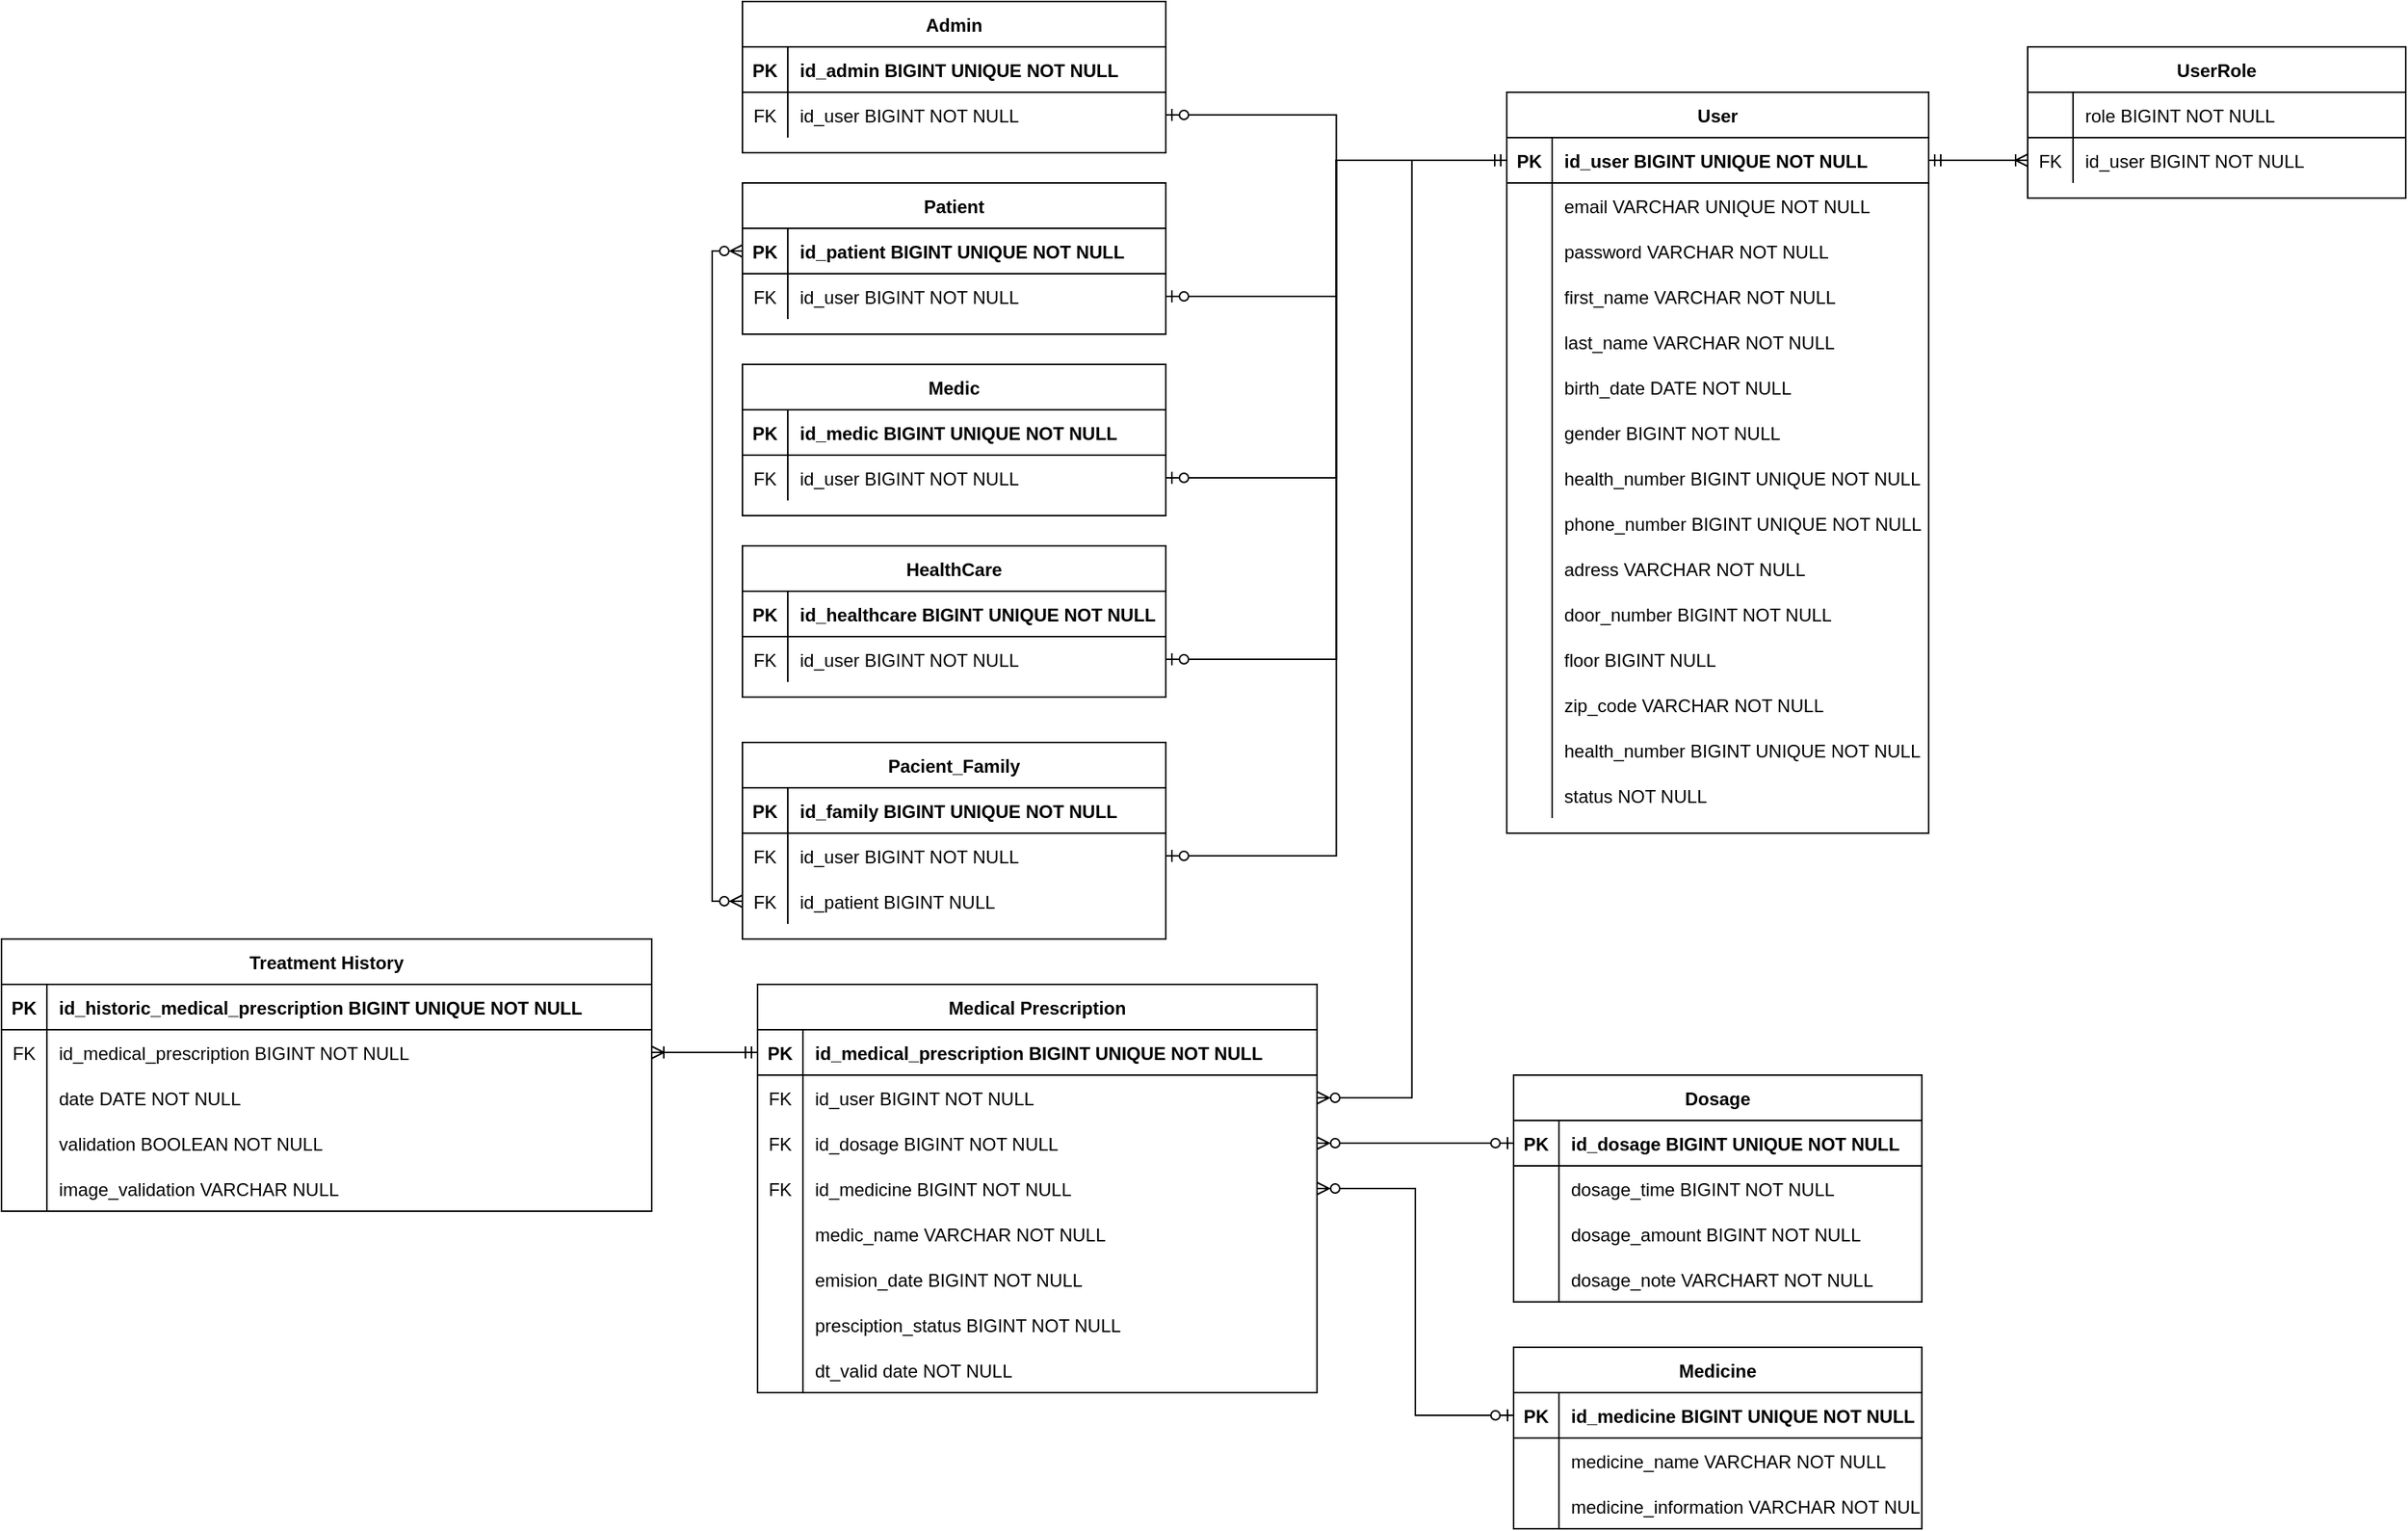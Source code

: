 <mxfile version="22.1.2" type="device">
  <diagram id="R2lEEEUBdFMjLlhIrx00" name="Page-1">
    <mxGraphModel dx="4063" dy="1380" grid="1" gridSize="10" guides="1" tooltips="1" connect="1" arrows="1" fold="1" page="1" pageScale="1" pageWidth="850" pageHeight="1100" math="0" shadow="0" extFonts="Permanent Marker^https://fonts.googleapis.com/css?family=Permanent+Marker">
      <root>
        <mxCell id="0" />
        <mxCell id="1" parent="0" />
        <mxCell id="C-vyLk0tnHw3VtMMgP7b-2" value="UserRole" style="shape=table;startSize=30;container=1;collapsible=1;childLayout=tableLayout;fixedRows=1;rowLines=0;fontStyle=1;align=center;resizeLast=1;" parent="1" vertex="1">
          <mxGeometry y="180" width="250" height="100" as="geometry" />
        </mxCell>
        <mxCell id="C-vyLk0tnHw3VtMMgP7b-9" value="" style="shape=partialRectangle;collapsible=0;dropTarget=0;pointerEvents=0;fillColor=none;points=[[0,0.5],[1,0.5]];portConstraint=eastwest;top=1;left=1;right=1;bottom=1;fontStyle=1" parent="C-vyLk0tnHw3VtMMgP7b-2" vertex="1">
          <mxGeometry y="30" width="250" height="30" as="geometry" />
        </mxCell>
        <mxCell id="C-vyLk0tnHw3VtMMgP7b-10" value="" style="shape=partialRectangle;overflow=hidden;connectable=0;fillColor=none;top=0;left=0;bottom=0;right=0;fontStyle=1" parent="C-vyLk0tnHw3VtMMgP7b-9" vertex="1">
          <mxGeometry width="30" height="30" as="geometry">
            <mxRectangle width="30" height="30" as="alternateBounds" />
          </mxGeometry>
        </mxCell>
        <mxCell id="C-vyLk0tnHw3VtMMgP7b-11" value="role BIGINT NOT NULL" style="shape=partialRectangle;overflow=hidden;connectable=0;fillColor=none;top=0;left=0;bottom=0;right=0;align=left;spacingLeft=6;fontStyle=0" parent="C-vyLk0tnHw3VtMMgP7b-9" vertex="1">
          <mxGeometry x="30" width="220" height="30" as="geometry">
            <mxRectangle width="220" height="30" as="alternateBounds" />
          </mxGeometry>
        </mxCell>
        <mxCell id="kqKmcT95NEzJqQ8pNjfv-30" value="" style="shape=partialRectangle;collapsible=0;dropTarget=0;pointerEvents=0;fillColor=none;points=[[0,0.5],[1,0.5]];portConstraint=eastwest;top=0;left=0;right=0;bottom=0;" parent="C-vyLk0tnHw3VtMMgP7b-2" vertex="1">
          <mxGeometry y="60" width="250" height="30" as="geometry" />
        </mxCell>
        <mxCell id="kqKmcT95NEzJqQ8pNjfv-31" value="FK" style="shape=partialRectangle;overflow=hidden;connectable=0;fillColor=none;top=0;left=0;bottom=0;right=0;" parent="kqKmcT95NEzJqQ8pNjfv-30" vertex="1">
          <mxGeometry width="30" height="30" as="geometry">
            <mxRectangle width="30" height="30" as="alternateBounds" />
          </mxGeometry>
        </mxCell>
        <mxCell id="kqKmcT95NEzJqQ8pNjfv-32" value="id_user BIGINT NOT NULL" style="shape=partialRectangle;overflow=hidden;connectable=0;fillColor=none;top=0;left=0;bottom=0;right=0;align=left;spacingLeft=6;" parent="kqKmcT95NEzJqQ8pNjfv-30" vertex="1">
          <mxGeometry x="30" width="220" height="30" as="geometry">
            <mxRectangle width="220" height="30" as="alternateBounds" />
          </mxGeometry>
        </mxCell>
        <mxCell id="C-vyLk0tnHw3VtMMgP7b-23" value="User" style="shape=table;startSize=30;container=1;collapsible=1;childLayout=tableLayout;fixedRows=1;rowLines=0;fontStyle=1;align=center;resizeLast=1;" parent="1" vertex="1">
          <mxGeometry x="-344.5" y="210" width="279" height="490" as="geometry" />
        </mxCell>
        <mxCell id="C-vyLk0tnHw3VtMMgP7b-24" value="" style="shape=partialRectangle;collapsible=0;dropTarget=0;pointerEvents=0;fillColor=none;points=[[0,0.5],[1,0.5]];portConstraint=eastwest;top=0;left=0;right=0;bottom=1;" parent="C-vyLk0tnHw3VtMMgP7b-23" vertex="1">
          <mxGeometry y="30" width="279" height="30" as="geometry" />
        </mxCell>
        <mxCell id="C-vyLk0tnHw3VtMMgP7b-25" value="PK" style="shape=partialRectangle;overflow=hidden;connectable=0;fillColor=none;top=0;left=0;bottom=0;right=0;fontStyle=1;" parent="C-vyLk0tnHw3VtMMgP7b-24" vertex="1">
          <mxGeometry width="30" height="30" as="geometry">
            <mxRectangle width="30" height="30" as="alternateBounds" />
          </mxGeometry>
        </mxCell>
        <mxCell id="C-vyLk0tnHw3VtMMgP7b-26" value="id_user BIGINT UNIQUE NOT NULL" style="shape=partialRectangle;overflow=hidden;connectable=0;fillColor=none;top=0;left=0;bottom=0;right=0;align=left;spacingLeft=6;fontStyle=1;" parent="C-vyLk0tnHw3VtMMgP7b-24" vertex="1">
          <mxGeometry x="30" width="249" height="30" as="geometry">
            <mxRectangle width="249" height="30" as="alternateBounds" />
          </mxGeometry>
        </mxCell>
        <mxCell id="Z0DGyraPd_aJ2ou9XcYF-4" value="" style="shape=partialRectangle;collapsible=0;dropTarget=0;pointerEvents=0;fillColor=none;points=[[0,0.5],[1,0.5]];portConstraint=eastwest;top=0;left=0;right=0;bottom=0;" parent="C-vyLk0tnHw3VtMMgP7b-23" vertex="1">
          <mxGeometry y="60" width="279" height="30" as="geometry" />
        </mxCell>
        <mxCell id="Z0DGyraPd_aJ2ou9XcYF-5" value="" style="shape=partialRectangle;overflow=hidden;connectable=0;fillColor=none;top=0;left=0;bottom=0;right=0;" parent="Z0DGyraPd_aJ2ou9XcYF-4" vertex="1">
          <mxGeometry width="30" height="30" as="geometry">
            <mxRectangle width="30" height="30" as="alternateBounds" />
          </mxGeometry>
        </mxCell>
        <mxCell id="Z0DGyraPd_aJ2ou9XcYF-6" value="email VARCHAR UNIQUE NOT NULL" style="shape=partialRectangle;overflow=hidden;connectable=0;fillColor=none;top=0;left=0;bottom=0;right=0;align=left;spacingLeft=6;" parent="Z0DGyraPd_aJ2ou9XcYF-4" vertex="1">
          <mxGeometry x="30" width="249" height="30" as="geometry">
            <mxRectangle width="249" height="30" as="alternateBounds" />
          </mxGeometry>
        </mxCell>
        <mxCell id="Z0DGyraPd_aJ2ou9XcYF-7" value="" style="shape=partialRectangle;collapsible=0;dropTarget=0;pointerEvents=0;fillColor=none;points=[[0,0.5],[1,0.5]];portConstraint=eastwest;top=0;left=0;right=0;bottom=0;" parent="C-vyLk0tnHw3VtMMgP7b-23" vertex="1">
          <mxGeometry y="90" width="279" height="30" as="geometry" />
        </mxCell>
        <mxCell id="Z0DGyraPd_aJ2ou9XcYF-8" value="" style="shape=partialRectangle;overflow=hidden;connectable=0;fillColor=none;top=0;left=0;bottom=0;right=0;" parent="Z0DGyraPd_aJ2ou9XcYF-7" vertex="1">
          <mxGeometry width="30" height="30" as="geometry">
            <mxRectangle width="30" height="30" as="alternateBounds" />
          </mxGeometry>
        </mxCell>
        <mxCell id="Z0DGyraPd_aJ2ou9XcYF-9" value="password VARCHAR NOT NULL" style="shape=partialRectangle;overflow=hidden;connectable=0;fillColor=none;top=0;left=0;bottom=0;right=0;align=left;spacingLeft=6;" parent="Z0DGyraPd_aJ2ou9XcYF-7" vertex="1">
          <mxGeometry x="30" width="249" height="30" as="geometry">
            <mxRectangle width="249" height="30" as="alternateBounds" />
          </mxGeometry>
        </mxCell>
        <mxCell id="Z0DGyraPd_aJ2ou9XcYF-29" value="" style="shape=partialRectangle;collapsible=0;dropTarget=0;pointerEvents=0;fillColor=none;points=[[0,0.5],[1,0.5]];portConstraint=eastwest;top=0;left=0;right=0;bottom=0;" parent="C-vyLk0tnHw3VtMMgP7b-23" vertex="1">
          <mxGeometry y="120" width="279" height="30" as="geometry" />
        </mxCell>
        <mxCell id="Z0DGyraPd_aJ2ou9XcYF-30" value="" style="shape=partialRectangle;overflow=hidden;connectable=0;fillColor=none;top=0;left=0;bottom=0;right=0;" parent="Z0DGyraPd_aJ2ou9XcYF-29" vertex="1">
          <mxGeometry width="30" height="30" as="geometry">
            <mxRectangle width="30" height="30" as="alternateBounds" />
          </mxGeometry>
        </mxCell>
        <mxCell id="Z0DGyraPd_aJ2ou9XcYF-31" value="first_name VARCHAR NOT NULL" style="shape=partialRectangle;overflow=hidden;connectable=0;fillColor=none;top=0;left=0;bottom=0;right=0;align=left;spacingLeft=6;" parent="Z0DGyraPd_aJ2ou9XcYF-29" vertex="1">
          <mxGeometry x="30" width="249" height="30" as="geometry">
            <mxRectangle width="249" height="30" as="alternateBounds" />
          </mxGeometry>
        </mxCell>
        <mxCell id="Z0DGyraPd_aJ2ou9XcYF-32" value="" style="shape=partialRectangle;collapsible=0;dropTarget=0;pointerEvents=0;fillColor=none;points=[[0,0.5],[1,0.5]];portConstraint=eastwest;top=0;left=0;right=0;bottom=0;" parent="C-vyLk0tnHw3VtMMgP7b-23" vertex="1">
          <mxGeometry y="150" width="279" height="30" as="geometry" />
        </mxCell>
        <mxCell id="Z0DGyraPd_aJ2ou9XcYF-33" value="" style="shape=partialRectangle;overflow=hidden;connectable=0;fillColor=none;top=0;left=0;bottom=0;right=0;" parent="Z0DGyraPd_aJ2ou9XcYF-32" vertex="1">
          <mxGeometry width="30" height="30" as="geometry">
            <mxRectangle width="30" height="30" as="alternateBounds" />
          </mxGeometry>
        </mxCell>
        <mxCell id="Z0DGyraPd_aJ2ou9XcYF-34" value="last_name VARCHAR NOT NULL" style="shape=partialRectangle;overflow=hidden;connectable=0;fillColor=none;top=0;left=0;bottom=0;right=0;align=left;spacingLeft=6;" parent="Z0DGyraPd_aJ2ou9XcYF-32" vertex="1">
          <mxGeometry x="30" width="249" height="30" as="geometry">
            <mxRectangle width="249" height="30" as="alternateBounds" />
          </mxGeometry>
        </mxCell>
        <mxCell id="Z0DGyraPd_aJ2ou9XcYF-35" value="" style="shape=partialRectangle;collapsible=0;dropTarget=0;pointerEvents=0;fillColor=none;points=[[0,0.5],[1,0.5]];portConstraint=eastwest;top=0;left=0;right=0;bottom=0;" parent="C-vyLk0tnHw3VtMMgP7b-23" vertex="1">
          <mxGeometry y="180" width="279" height="30" as="geometry" />
        </mxCell>
        <mxCell id="Z0DGyraPd_aJ2ou9XcYF-36" value="" style="shape=partialRectangle;overflow=hidden;connectable=0;fillColor=none;top=0;left=0;bottom=0;right=0;" parent="Z0DGyraPd_aJ2ou9XcYF-35" vertex="1">
          <mxGeometry width="30" height="30" as="geometry">
            <mxRectangle width="30" height="30" as="alternateBounds" />
          </mxGeometry>
        </mxCell>
        <mxCell id="Z0DGyraPd_aJ2ou9XcYF-37" value="birth_date DATE NOT NULL" style="shape=partialRectangle;overflow=hidden;connectable=0;fillColor=none;top=0;left=0;bottom=0;right=0;align=left;spacingLeft=6;" parent="Z0DGyraPd_aJ2ou9XcYF-35" vertex="1">
          <mxGeometry x="30" width="249" height="30" as="geometry">
            <mxRectangle width="249" height="30" as="alternateBounds" />
          </mxGeometry>
        </mxCell>
        <mxCell id="Z0DGyraPd_aJ2ou9XcYF-38" value="" style="shape=partialRectangle;collapsible=0;dropTarget=0;pointerEvents=0;fillColor=none;points=[[0,0.5],[1,0.5]];portConstraint=eastwest;top=0;left=0;right=0;bottom=0;" parent="C-vyLk0tnHw3VtMMgP7b-23" vertex="1">
          <mxGeometry y="210" width="279" height="30" as="geometry" />
        </mxCell>
        <mxCell id="Z0DGyraPd_aJ2ou9XcYF-39" value="" style="shape=partialRectangle;overflow=hidden;connectable=0;fillColor=none;top=0;left=0;bottom=0;right=0;" parent="Z0DGyraPd_aJ2ou9XcYF-38" vertex="1">
          <mxGeometry width="30" height="30" as="geometry">
            <mxRectangle width="30" height="30" as="alternateBounds" />
          </mxGeometry>
        </mxCell>
        <mxCell id="Z0DGyraPd_aJ2ou9XcYF-40" value="gender BIGINT NOT NULL" style="shape=partialRectangle;overflow=hidden;connectable=0;fillColor=none;top=0;left=0;bottom=0;right=0;align=left;spacingLeft=6;" parent="Z0DGyraPd_aJ2ou9XcYF-38" vertex="1">
          <mxGeometry x="30" width="249" height="30" as="geometry">
            <mxRectangle width="249" height="30" as="alternateBounds" />
          </mxGeometry>
        </mxCell>
        <mxCell id="Z0DGyraPd_aJ2ou9XcYF-41" value="" style="shape=partialRectangle;collapsible=0;dropTarget=0;pointerEvents=0;fillColor=none;points=[[0,0.5],[1,0.5]];portConstraint=eastwest;top=0;left=0;right=0;bottom=0;" parent="C-vyLk0tnHw3VtMMgP7b-23" vertex="1">
          <mxGeometry y="240" width="279" height="30" as="geometry" />
        </mxCell>
        <mxCell id="Z0DGyraPd_aJ2ou9XcYF-42" value="" style="shape=partialRectangle;overflow=hidden;connectable=0;fillColor=none;top=0;left=0;bottom=0;right=0;" parent="Z0DGyraPd_aJ2ou9XcYF-41" vertex="1">
          <mxGeometry width="30" height="30" as="geometry">
            <mxRectangle width="30" height="30" as="alternateBounds" />
          </mxGeometry>
        </mxCell>
        <mxCell id="Z0DGyraPd_aJ2ou9XcYF-43" value="health_number BIGINT UNIQUE NOT NULL" style="shape=partialRectangle;overflow=hidden;connectable=0;fillColor=none;top=0;left=0;bottom=0;right=0;align=left;spacingLeft=6;" parent="Z0DGyraPd_aJ2ou9XcYF-41" vertex="1">
          <mxGeometry x="30" width="249" height="30" as="geometry">
            <mxRectangle width="249" height="30" as="alternateBounds" />
          </mxGeometry>
        </mxCell>
        <mxCell id="Z0DGyraPd_aJ2ou9XcYF-50" value="" style="shape=partialRectangle;collapsible=0;dropTarget=0;pointerEvents=0;fillColor=none;points=[[0,0.5],[1,0.5]];portConstraint=eastwest;top=0;left=0;right=0;bottom=0;" parent="C-vyLk0tnHw3VtMMgP7b-23" vertex="1">
          <mxGeometry y="270" width="279" height="30" as="geometry" />
        </mxCell>
        <mxCell id="Z0DGyraPd_aJ2ou9XcYF-51" value="" style="shape=partialRectangle;overflow=hidden;connectable=0;fillColor=none;top=0;left=0;bottom=0;right=0;" parent="Z0DGyraPd_aJ2ou9XcYF-50" vertex="1">
          <mxGeometry width="30" height="30" as="geometry">
            <mxRectangle width="30" height="30" as="alternateBounds" />
          </mxGeometry>
        </mxCell>
        <mxCell id="Z0DGyraPd_aJ2ou9XcYF-52" value="phone_number BIGINT UNIQUE NOT NULL" style="shape=partialRectangle;overflow=hidden;connectable=0;fillColor=none;top=0;left=0;bottom=0;right=0;align=left;spacingLeft=6;" parent="Z0DGyraPd_aJ2ou9XcYF-50" vertex="1">
          <mxGeometry x="30" width="249" height="30" as="geometry">
            <mxRectangle width="249" height="30" as="alternateBounds" />
          </mxGeometry>
        </mxCell>
        <mxCell id="kqKmcT95NEzJqQ8pNjfv-1" value="" style="shape=partialRectangle;collapsible=0;dropTarget=0;pointerEvents=0;fillColor=none;points=[[0,0.5],[1,0.5]];portConstraint=eastwest;top=0;left=0;right=0;bottom=0;" parent="C-vyLk0tnHw3VtMMgP7b-23" vertex="1">
          <mxGeometry y="300" width="279" height="30" as="geometry" />
        </mxCell>
        <mxCell id="kqKmcT95NEzJqQ8pNjfv-2" value="" style="shape=partialRectangle;overflow=hidden;connectable=0;fillColor=none;top=0;left=0;bottom=0;right=0;" parent="kqKmcT95NEzJqQ8pNjfv-1" vertex="1">
          <mxGeometry width="30" height="30" as="geometry">
            <mxRectangle width="30" height="30" as="alternateBounds" />
          </mxGeometry>
        </mxCell>
        <mxCell id="kqKmcT95NEzJqQ8pNjfv-3" value="adress VARCHAR NOT NULL" style="shape=partialRectangle;overflow=hidden;connectable=0;fillColor=none;top=0;left=0;bottom=0;right=0;align=left;spacingLeft=6;" parent="kqKmcT95NEzJqQ8pNjfv-1" vertex="1">
          <mxGeometry x="30" width="249" height="30" as="geometry">
            <mxRectangle width="249" height="30" as="alternateBounds" />
          </mxGeometry>
        </mxCell>
        <mxCell id="IwsfM85gVQok1FF3dz80-1" value="" style="shape=partialRectangle;collapsible=0;dropTarget=0;pointerEvents=0;fillColor=none;points=[[0,0.5],[1,0.5]];portConstraint=eastwest;top=0;left=0;right=0;bottom=0;" parent="C-vyLk0tnHw3VtMMgP7b-23" vertex="1">
          <mxGeometry y="330" width="279" height="30" as="geometry" />
        </mxCell>
        <mxCell id="IwsfM85gVQok1FF3dz80-2" value="" style="shape=partialRectangle;overflow=hidden;connectable=0;fillColor=none;top=0;left=0;bottom=0;right=0;" parent="IwsfM85gVQok1FF3dz80-1" vertex="1">
          <mxGeometry width="30" height="30" as="geometry">
            <mxRectangle width="30" height="30" as="alternateBounds" />
          </mxGeometry>
        </mxCell>
        <mxCell id="IwsfM85gVQok1FF3dz80-3" value="door_number BIGINT NOT NULL" style="shape=partialRectangle;overflow=hidden;connectable=0;fillColor=none;top=0;left=0;bottom=0;right=0;align=left;spacingLeft=6;" parent="IwsfM85gVQok1FF3dz80-1" vertex="1">
          <mxGeometry x="30" width="249" height="30" as="geometry">
            <mxRectangle width="249" height="30" as="alternateBounds" />
          </mxGeometry>
        </mxCell>
        <mxCell id="IwsfM85gVQok1FF3dz80-4" value="" style="shape=partialRectangle;collapsible=0;dropTarget=0;pointerEvents=0;fillColor=none;points=[[0,0.5],[1,0.5]];portConstraint=eastwest;top=0;left=0;right=0;bottom=0;" parent="C-vyLk0tnHw3VtMMgP7b-23" vertex="1">
          <mxGeometry y="360" width="279" height="30" as="geometry" />
        </mxCell>
        <mxCell id="IwsfM85gVQok1FF3dz80-5" value="" style="shape=partialRectangle;overflow=hidden;connectable=0;fillColor=none;top=0;left=0;bottom=0;right=0;" parent="IwsfM85gVQok1FF3dz80-4" vertex="1">
          <mxGeometry width="30" height="30" as="geometry">
            <mxRectangle width="30" height="30" as="alternateBounds" />
          </mxGeometry>
        </mxCell>
        <mxCell id="IwsfM85gVQok1FF3dz80-6" value="floor BIGINT NULL" style="shape=partialRectangle;overflow=hidden;connectable=0;fillColor=none;top=0;left=0;bottom=0;right=0;align=left;spacingLeft=6;" parent="IwsfM85gVQok1FF3dz80-4" vertex="1">
          <mxGeometry x="30" width="249" height="30" as="geometry">
            <mxRectangle width="249" height="30" as="alternateBounds" />
          </mxGeometry>
        </mxCell>
        <mxCell id="IwsfM85gVQok1FF3dz80-7" value="" style="shape=partialRectangle;collapsible=0;dropTarget=0;pointerEvents=0;fillColor=none;points=[[0,0.5],[1,0.5]];portConstraint=eastwest;top=0;left=0;right=0;bottom=0;" parent="C-vyLk0tnHw3VtMMgP7b-23" vertex="1">
          <mxGeometry y="390" width="279" height="30" as="geometry" />
        </mxCell>
        <mxCell id="IwsfM85gVQok1FF3dz80-8" value="" style="shape=partialRectangle;overflow=hidden;connectable=0;fillColor=none;top=0;left=0;bottom=0;right=0;" parent="IwsfM85gVQok1FF3dz80-7" vertex="1">
          <mxGeometry width="30" height="30" as="geometry">
            <mxRectangle width="30" height="30" as="alternateBounds" />
          </mxGeometry>
        </mxCell>
        <mxCell id="IwsfM85gVQok1FF3dz80-9" value="zip_code VARCHAR NOT NULL" style="shape=partialRectangle;overflow=hidden;connectable=0;fillColor=none;top=0;left=0;bottom=0;right=0;align=left;spacingLeft=6;" parent="IwsfM85gVQok1FF3dz80-7" vertex="1">
          <mxGeometry x="30" width="249" height="30" as="geometry">
            <mxRectangle width="249" height="30" as="alternateBounds" />
          </mxGeometry>
        </mxCell>
        <mxCell id="Z0DGyraPd_aJ2ou9XcYF-10" value="" style="shape=partialRectangle;collapsible=0;dropTarget=0;pointerEvents=0;fillColor=none;points=[[0,0.5],[1,0.5]];portConstraint=eastwest;top=0;left=0;right=0;bottom=0;" parent="C-vyLk0tnHw3VtMMgP7b-23" vertex="1">
          <mxGeometry y="420" width="279" height="30" as="geometry" />
        </mxCell>
        <mxCell id="Z0DGyraPd_aJ2ou9XcYF-11" value="" style="shape=partialRectangle;overflow=hidden;connectable=0;fillColor=none;top=0;left=0;bottom=0;right=0;" parent="Z0DGyraPd_aJ2ou9XcYF-10" vertex="1">
          <mxGeometry width="30" height="30" as="geometry">
            <mxRectangle width="30" height="30" as="alternateBounds" />
          </mxGeometry>
        </mxCell>
        <mxCell id="Z0DGyraPd_aJ2ou9XcYF-12" value="health_number BIGINT UNIQUE NOT NULL" style="shape=partialRectangle;overflow=hidden;connectable=0;fillColor=none;top=0;left=0;bottom=0;right=0;align=left;spacingLeft=6;" parent="Z0DGyraPd_aJ2ou9XcYF-10" vertex="1">
          <mxGeometry x="30" width="249" height="30" as="geometry">
            <mxRectangle width="249" height="30" as="alternateBounds" />
          </mxGeometry>
        </mxCell>
        <mxCell id="Z0DGyraPd_aJ2ou9XcYF-44" value="" style="shape=partialRectangle;collapsible=0;dropTarget=0;pointerEvents=0;fillColor=none;points=[[0,0.5],[1,0.5]];portConstraint=eastwest;top=0;left=0;right=0;bottom=0;" parent="C-vyLk0tnHw3VtMMgP7b-23" vertex="1">
          <mxGeometry y="450" width="279" height="30" as="geometry" />
        </mxCell>
        <mxCell id="Z0DGyraPd_aJ2ou9XcYF-45" value="" style="shape=partialRectangle;overflow=hidden;connectable=0;fillColor=none;top=0;left=0;bottom=0;right=0;" parent="Z0DGyraPd_aJ2ou9XcYF-44" vertex="1">
          <mxGeometry width="30" height="30" as="geometry">
            <mxRectangle width="30" height="30" as="alternateBounds" />
          </mxGeometry>
        </mxCell>
        <mxCell id="Z0DGyraPd_aJ2ou9XcYF-46" value="status NOT NULL" style="shape=partialRectangle;overflow=hidden;connectable=0;fillColor=none;top=0;left=0;bottom=0;right=0;align=left;spacingLeft=6;" parent="Z0DGyraPd_aJ2ou9XcYF-44" vertex="1">
          <mxGeometry x="30" width="249" height="30" as="geometry">
            <mxRectangle width="249" height="30" as="alternateBounds" />
          </mxGeometry>
        </mxCell>
        <mxCell id="kqKmcT95NEzJqQ8pNjfv-29" style="edgeStyle=orthogonalEdgeStyle;rounded=0;orthogonalLoop=1;jettySize=auto;html=1;endArrow=ERoneToMany;endFill=0;entryX=0;entryY=0.5;entryDx=0;entryDy=0;startArrow=ERmandOne;startFill=0;" parent="1" source="C-vyLk0tnHw3VtMMgP7b-24" target="kqKmcT95NEzJqQ8pNjfv-30" edge="1">
          <mxGeometry relative="1" as="geometry" />
        </mxCell>
        <mxCell id="kqKmcT95NEzJqQ8pNjfv-33" value="Admin" style="shape=table;startSize=30;container=1;collapsible=1;childLayout=tableLayout;fixedRows=1;rowLines=0;fontStyle=1;align=center;resizeLast=1;" parent="1" vertex="1">
          <mxGeometry x="-850" y="150" width="280" height="100" as="geometry" />
        </mxCell>
        <mxCell id="kqKmcT95NEzJqQ8pNjfv-34" value="" style="shape=partialRectangle;collapsible=0;dropTarget=0;pointerEvents=0;fillColor=none;points=[[0,0.5],[1,0.5]];portConstraint=eastwest;top=1;left=1;right=1;bottom=1;" parent="kqKmcT95NEzJqQ8pNjfv-33" vertex="1">
          <mxGeometry y="30" width="280" height="30" as="geometry" />
        </mxCell>
        <mxCell id="kqKmcT95NEzJqQ8pNjfv-35" value="PK" style="shape=partialRectangle;overflow=hidden;connectable=0;fillColor=none;top=0;left=0;bottom=0;right=0;fontStyle=1" parent="kqKmcT95NEzJqQ8pNjfv-34" vertex="1">
          <mxGeometry width="30" height="30" as="geometry">
            <mxRectangle width="30" height="30" as="alternateBounds" />
          </mxGeometry>
        </mxCell>
        <mxCell id="kqKmcT95NEzJqQ8pNjfv-36" value="id_admin BIGINT UNIQUE NOT NULL" style="shape=partialRectangle;overflow=hidden;connectable=0;fillColor=none;top=0;left=0;bottom=0;right=0;align=left;spacingLeft=6;fontStyle=1" parent="kqKmcT95NEzJqQ8pNjfv-34" vertex="1">
          <mxGeometry x="30" width="250" height="30" as="geometry">
            <mxRectangle width="250" height="30" as="alternateBounds" />
          </mxGeometry>
        </mxCell>
        <mxCell id="kqKmcT95NEzJqQ8pNjfv-37" value="" style="shape=partialRectangle;collapsible=0;dropTarget=0;pointerEvents=0;fillColor=none;points=[[0,0.5],[1,0.5]];portConstraint=eastwest;top=0;left=0;right=0;bottom=0;" parent="kqKmcT95NEzJqQ8pNjfv-33" vertex="1">
          <mxGeometry y="60" width="280" height="30" as="geometry" />
        </mxCell>
        <mxCell id="kqKmcT95NEzJqQ8pNjfv-38" value="FK" style="shape=partialRectangle;overflow=hidden;connectable=0;fillColor=none;top=0;left=0;bottom=0;right=0;" parent="kqKmcT95NEzJqQ8pNjfv-37" vertex="1">
          <mxGeometry width="30" height="30" as="geometry">
            <mxRectangle width="30" height="30" as="alternateBounds" />
          </mxGeometry>
        </mxCell>
        <mxCell id="kqKmcT95NEzJqQ8pNjfv-39" value="id_user BIGINT NOT NULL" style="shape=partialRectangle;overflow=hidden;connectable=0;fillColor=none;top=0;left=0;bottom=0;right=0;align=left;spacingLeft=6;" parent="kqKmcT95NEzJqQ8pNjfv-37" vertex="1">
          <mxGeometry x="30" width="250" height="30" as="geometry">
            <mxRectangle width="250" height="30" as="alternateBounds" />
          </mxGeometry>
        </mxCell>
        <mxCell id="kqKmcT95NEzJqQ8pNjfv-40" value="Patient" style="shape=table;startSize=30;container=1;collapsible=1;childLayout=tableLayout;fixedRows=1;rowLines=0;fontStyle=1;align=center;resizeLast=1;" parent="1" vertex="1">
          <mxGeometry x="-850" y="270" width="280" height="100" as="geometry" />
        </mxCell>
        <mxCell id="kqKmcT95NEzJqQ8pNjfv-41" value="" style="shape=partialRectangle;collapsible=0;dropTarget=0;pointerEvents=0;fillColor=none;points=[[0,0.5],[1,0.5]];portConstraint=eastwest;top=1;left=1;right=1;bottom=1;fontStyle=1" parent="kqKmcT95NEzJqQ8pNjfv-40" vertex="1">
          <mxGeometry y="30" width="280" height="30" as="geometry" />
        </mxCell>
        <mxCell id="kqKmcT95NEzJqQ8pNjfv-42" value="PK" style="shape=partialRectangle;overflow=hidden;connectable=0;fillColor=none;top=0;left=0;bottom=0;right=0;fontStyle=1" parent="kqKmcT95NEzJqQ8pNjfv-41" vertex="1">
          <mxGeometry width="30" height="30" as="geometry">
            <mxRectangle width="30" height="30" as="alternateBounds" />
          </mxGeometry>
        </mxCell>
        <mxCell id="kqKmcT95NEzJqQ8pNjfv-43" value="id_patient BIGINT UNIQUE NOT NULL" style="shape=partialRectangle;overflow=hidden;connectable=0;fillColor=none;top=0;left=0;bottom=0;right=0;align=left;spacingLeft=6;fontStyle=1" parent="kqKmcT95NEzJqQ8pNjfv-41" vertex="1">
          <mxGeometry x="30" width="250" height="30" as="geometry">
            <mxRectangle width="250" height="30" as="alternateBounds" />
          </mxGeometry>
        </mxCell>
        <mxCell id="kqKmcT95NEzJqQ8pNjfv-44" value="" style="shape=partialRectangle;collapsible=0;dropTarget=0;pointerEvents=0;fillColor=none;points=[[0,0.5],[1,0.5]];portConstraint=eastwest;top=0;left=0;right=0;bottom=0;" parent="kqKmcT95NEzJqQ8pNjfv-40" vertex="1">
          <mxGeometry y="60" width="280" height="30" as="geometry" />
        </mxCell>
        <mxCell id="kqKmcT95NEzJqQ8pNjfv-45" value="FK" style="shape=partialRectangle;overflow=hidden;connectable=0;fillColor=none;top=0;left=0;bottom=0;right=0;" parent="kqKmcT95NEzJqQ8pNjfv-44" vertex="1">
          <mxGeometry width="30" height="30" as="geometry">
            <mxRectangle width="30" height="30" as="alternateBounds" />
          </mxGeometry>
        </mxCell>
        <mxCell id="kqKmcT95NEzJqQ8pNjfv-46" value="id_user BIGINT NOT NULL" style="shape=partialRectangle;overflow=hidden;connectable=0;fillColor=none;top=0;left=0;bottom=0;right=0;align=left;spacingLeft=6;" parent="kqKmcT95NEzJqQ8pNjfv-44" vertex="1">
          <mxGeometry x="30" width="250" height="30" as="geometry">
            <mxRectangle width="250" height="30" as="alternateBounds" />
          </mxGeometry>
        </mxCell>
        <mxCell id="kqKmcT95NEzJqQ8pNjfv-47" value="Medic" style="shape=table;startSize=30;container=1;collapsible=1;childLayout=tableLayout;fixedRows=1;rowLines=0;fontStyle=1;align=center;resizeLast=1;" parent="1" vertex="1">
          <mxGeometry x="-850" y="390" width="280" height="100" as="geometry" />
        </mxCell>
        <mxCell id="kqKmcT95NEzJqQ8pNjfv-48" value="" style="shape=partialRectangle;collapsible=0;dropTarget=0;pointerEvents=0;fillColor=none;points=[[0,0.5],[1,0.5]];portConstraint=eastwest;top=1;left=1;right=1;bottom=1;" parent="kqKmcT95NEzJqQ8pNjfv-47" vertex="1">
          <mxGeometry y="30" width="280" height="30" as="geometry" />
        </mxCell>
        <mxCell id="kqKmcT95NEzJqQ8pNjfv-49" value="PK" style="shape=partialRectangle;overflow=hidden;connectable=0;fillColor=none;top=0;left=0;bottom=0;right=0;fontStyle=1" parent="kqKmcT95NEzJqQ8pNjfv-48" vertex="1">
          <mxGeometry width="30" height="30" as="geometry">
            <mxRectangle width="30" height="30" as="alternateBounds" />
          </mxGeometry>
        </mxCell>
        <mxCell id="kqKmcT95NEzJqQ8pNjfv-50" value="id_medic BIGINT UNIQUE NOT NULL" style="shape=partialRectangle;overflow=hidden;connectable=0;fillColor=none;top=0;left=0;bottom=0;right=0;align=left;spacingLeft=6;fontStyle=1" parent="kqKmcT95NEzJqQ8pNjfv-48" vertex="1">
          <mxGeometry x="30" width="250" height="30" as="geometry">
            <mxRectangle width="250" height="30" as="alternateBounds" />
          </mxGeometry>
        </mxCell>
        <mxCell id="kqKmcT95NEzJqQ8pNjfv-51" value="" style="shape=partialRectangle;collapsible=0;dropTarget=0;pointerEvents=0;fillColor=none;points=[[0,0.5],[1,0.5]];portConstraint=eastwest;top=0;left=0;right=0;bottom=0;" parent="kqKmcT95NEzJqQ8pNjfv-47" vertex="1">
          <mxGeometry y="60" width="280" height="30" as="geometry" />
        </mxCell>
        <mxCell id="kqKmcT95NEzJqQ8pNjfv-52" value="FK" style="shape=partialRectangle;overflow=hidden;connectable=0;fillColor=none;top=0;left=0;bottom=0;right=0;" parent="kqKmcT95NEzJqQ8pNjfv-51" vertex="1">
          <mxGeometry width="30" height="30" as="geometry">
            <mxRectangle width="30" height="30" as="alternateBounds" />
          </mxGeometry>
        </mxCell>
        <mxCell id="kqKmcT95NEzJqQ8pNjfv-53" value="id_user BIGINT NOT NULL" style="shape=partialRectangle;overflow=hidden;connectable=0;fillColor=none;top=0;left=0;bottom=0;right=0;align=left;spacingLeft=6;" parent="kqKmcT95NEzJqQ8pNjfv-51" vertex="1">
          <mxGeometry x="30" width="250" height="30" as="geometry">
            <mxRectangle width="250" height="30" as="alternateBounds" />
          </mxGeometry>
        </mxCell>
        <mxCell id="kqKmcT95NEzJqQ8pNjfv-54" value="HealthCare" style="shape=table;startSize=30;container=1;collapsible=1;childLayout=tableLayout;fixedRows=1;rowLines=0;fontStyle=1;align=center;resizeLast=1;" parent="1" vertex="1">
          <mxGeometry x="-850" y="510" width="280" height="100" as="geometry" />
        </mxCell>
        <mxCell id="kqKmcT95NEzJqQ8pNjfv-55" value="" style="shape=partialRectangle;collapsible=0;dropTarget=0;pointerEvents=0;fillColor=none;points=[[0,0.5],[1,0.5]];portConstraint=eastwest;top=1;left=1;right=1;bottom=1;" parent="kqKmcT95NEzJqQ8pNjfv-54" vertex="1">
          <mxGeometry y="30" width="280" height="30" as="geometry" />
        </mxCell>
        <mxCell id="kqKmcT95NEzJqQ8pNjfv-56" value="PK" style="shape=partialRectangle;overflow=hidden;connectable=0;fillColor=none;top=0;left=0;bottom=0;right=0;fontStyle=1" parent="kqKmcT95NEzJqQ8pNjfv-55" vertex="1">
          <mxGeometry width="30" height="30" as="geometry">
            <mxRectangle width="30" height="30" as="alternateBounds" />
          </mxGeometry>
        </mxCell>
        <mxCell id="kqKmcT95NEzJqQ8pNjfv-57" value="id_healthcare BIGINT UNIQUE NOT NULL" style="shape=partialRectangle;overflow=hidden;connectable=0;fillColor=none;top=0;left=0;bottom=0;right=0;align=left;spacingLeft=6;fontStyle=1" parent="kqKmcT95NEzJqQ8pNjfv-55" vertex="1">
          <mxGeometry x="30" width="250" height="30" as="geometry">
            <mxRectangle width="250" height="30" as="alternateBounds" />
          </mxGeometry>
        </mxCell>
        <mxCell id="kqKmcT95NEzJqQ8pNjfv-58" value="" style="shape=partialRectangle;collapsible=0;dropTarget=0;pointerEvents=0;fillColor=none;points=[[0,0.5],[1,0.5]];portConstraint=eastwest;top=0;left=0;right=0;bottom=0;" parent="kqKmcT95NEzJqQ8pNjfv-54" vertex="1">
          <mxGeometry y="60" width="280" height="30" as="geometry" />
        </mxCell>
        <mxCell id="kqKmcT95NEzJqQ8pNjfv-59" value="FK" style="shape=partialRectangle;overflow=hidden;connectable=0;fillColor=none;top=0;left=0;bottom=0;right=0;" parent="kqKmcT95NEzJqQ8pNjfv-58" vertex="1">
          <mxGeometry width="30" height="30" as="geometry">
            <mxRectangle width="30" height="30" as="alternateBounds" />
          </mxGeometry>
        </mxCell>
        <mxCell id="kqKmcT95NEzJqQ8pNjfv-60" value="id_user BIGINT NOT NULL" style="shape=partialRectangle;overflow=hidden;connectable=0;fillColor=none;top=0;left=0;bottom=0;right=0;align=left;spacingLeft=6;" parent="kqKmcT95NEzJqQ8pNjfv-58" vertex="1">
          <mxGeometry x="30" width="250" height="30" as="geometry">
            <mxRectangle width="250" height="30" as="alternateBounds" />
          </mxGeometry>
        </mxCell>
        <mxCell id="kqKmcT95NEzJqQ8pNjfv-61" style="edgeStyle=orthogonalEdgeStyle;rounded=0;orthogonalLoop=1;jettySize=auto;html=1;exitX=0;exitY=0.5;exitDx=0;exitDy=0;startArrow=ERone;startFill=0;endArrow=ERzeroToOne;endFill=0;" parent="1" source="C-vyLk0tnHw3VtMMgP7b-24" target="kqKmcT95NEzJqQ8pNjfv-37" edge="1">
          <mxGeometry relative="1" as="geometry" />
        </mxCell>
        <mxCell id="kqKmcT95NEzJqQ8pNjfv-62" style="edgeStyle=orthogonalEdgeStyle;rounded=0;orthogonalLoop=1;jettySize=auto;html=1;exitX=0;exitY=0.5;exitDx=0;exitDy=0;endArrow=ERzeroToOne;endFill=0;" parent="1" source="C-vyLk0tnHw3VtMMgP7b-24" target="kqKmcT95NEzJqQ8pNjfv-44" edge="1">
          <mxGeometry relative="1" as="geometry" />
        </mxCell>
        <mxCell id="kqKmcT95NEzJqQ8pNjfv-63" style="edgeStyle=orthogonalEdgeStyle;rounded=0;orthogonalLoop=1;jettySize=auto;html=1;exitX=0;exitY=0.5;exitDx=0;exitDy=0;entryX=1;entryY=0.5;entryDx=0;entryDy=0;endArrow=ERzeroToOne;endFill=0;" parent="1" source="C-vyLk0tnHw3VtMMgP7b-24" target="kqKmcT95NEzJqQ8pNjfv-51" edge="1">
          <mxGeometry relative="1" as="geometry" />
        </mxCell>
        <mxCell id="kqKmcT95NEzJqQ8pNjfv-64" style="edgeStyle=orthogonalEdgeStyle;rounded=0;orthogonalLoop=1;jettySize=auto;html=1;exitX=0;exitY=0.5;exitDx=0;exitDy=0;entryX=1;entryY=0.5;entryDx=0;entryDy=0;endArrow=ERzeroToOne;endFill=0;" parent="1" source="C-vyLk0tnHw3VtMMgP7b-24" target="kqKmcT95NEzJqQ8pNjfv-58" edge="1">
          <mxGeometry relative="1" as="geometry" />
        </mxCell>
        <mxCell id="kqKmcT95NEzJqQ8pNjfv-65" value="Pacient_Family" style="shape=table;startSize=30;container=1;collapsible=1;childLayout=tableLayout;fixedRows=1;rowLines=0;fontStyle=1;align=center;resizeLast=1;" parent="1" vertex="1">
          <mxGeometry x="-850" y="640" width="280" height="130" as="geometry" />
        </mxCell>
        <mxCell id="kqKmcT95NEzJqQ8pNjfv-66" value="" style="shape=partialRectangle;collapsible=0;dropTarget=0;pointerEvents=0;fillColor=none;points=[[0,0.5],[1,0.5]];portConstraint=eastwest;top=1;left=0;right=1;bottom=1;fontStyle=1" parent="kqKmcT95NEzJqQ8pNjfv-65" vertex="1">
          <mxGeometry y="30" width="280" height="30" as="geometry" />
        </mxCell>
        <mxCell id="kqKmcT95NEzJqQ8pNjfv-67" value="PK" style="shape=partialRectangle;overflow=hidden;connectable=0;fillColor=none;top=0;left=0;bottom=0;right=0;fontStyle=1" parent="kqKmcT95NEzJqQ8pNjfv-66" vertex="1">
          <mxGeometry width="30" height="30" as="geometry">
            <mxRectangle width="30" height="30" as="alternateBounds" />
          </mxGeometry>
        </mxCell>
        <mxCell id="kqKmcT95NEzJqQ8pNjfv-68" value="id_family BIGINT UNIQUE NOT NULL" style="shape=partialRectangle;overflow=hidden;connectable=0;fillColor=none;top=0;left=0;bottom=0;right=0;align=left;spacingLeft=6;fontStyle=1" parent="kqKmcT95NEzJqQ8pNjfv-66" vertex="1">
          <mxGeometry x="30" width="250" height="30" as="geometry">
            <mxRectangle width="250" height="30" as="alternateBounds" />
          </mxGeometry>
        </mxCell>
        <mxCell id="kqKmcT95NEzJqQ8pNjfv-69" value="" style="shape=partialRectangle;collapsible=0;dropTarget=0;pointerEvents=0;fillColor=none;points=[[0,0.5],[1,0.5]];portConstraint=eastwest;top=0;left=0;right=0;bottom=0;" parent="kqKmcT95NEzJqQ8pNjfv-65" vertex="1">
          <mxGeometry y="60" width="280" height="30" as="geometry" />
        </mxCell>
        <mxCell id="kqKmcT95NEzJqQ8pNjfv-70" value="FK" style="shape=partialRectangle;overflow=hidden;connectable=0;fillColor=none;top=0;left=0;bottom=0;right=0;" parent="kqKmcT95NEzJqQ8pNjfv-69" vertex="1">
          <mxGeometry width="30" height="30" as="geometry">
            <mxRectangle width="30" height="30" as="alternateBounds" />
          </mxGeometry>
        </mxCell>
        <mxCell id="kqKmcT95NEzJqQ8pNjfv-71" value="id_user BIGINT NOT NULL" style="shape=partialRectangle;overflow=hidden;connectable=0;fillColor=none;top=0;left=0;bottom=0;right=0;align=left;spacingLeft=6;" parent="kqKmcT95NEzJqQ8pNjfv-69" vertex="1">
          <mxGeometry x="30" width="250" height="30" as="geometry">
            <mxRectangle width="250" height="30" as="alternateBounds" />
          </mxGeometry>
        </mxCell>
        <mxCell id="ssc01fvS3zN0vADJISJL-2" value="" style="shape=partialRectangle;collapsible=0;dropTarget=0;pointerEvents=0;fillColor=none;points=[[0,0.5],[1,0.5]];portConstraint=eastwest;top=0;left=0;right=0;bottom=0;" parent="kqKmcT95NEzJqQ8pNjfv-65" vertex="1">
          <mxGeometry y="90" width="280" height="30" as="geometry" />
        </mxCell>
        <mxCell id="ssc01fvS3zN0vADJISJL-3" value="FK" style="shape=partialRectangle;overflow=hidden;connectable=0;fillColor=none;top=0;left=0;bottom=0;right=0;" parent="ssc01fvS3zN0vADJISJL-2" vertex="1">
          <mxGeometry width="30" height="30" as="geometry">
            <mxRectangle width="30" height="30" as="alternateBounds" />
          </mxGeometry>
        </mxCell>
        <mxCell id="ssc01fvS3zN0vADJISJL-4" value="id_patient BIGINT NULL" style="shape=partialRectangle;overflow=hidden;connectable=0;fillColor=none;top=0;left=0;bottom=0;right=0;align=left;spacingLeft=6;" parent="ssc01fvS3zN0vADJISJL-2" vertex="1">
          <mxGeometry x="30" width="250" height="30" as="geometry">
            <mxRectangle width="250" height="30" as="alternateBounds" />
          </mxGeometry>
        </mxCell>
        <mxCell id="kqKmcT95NEzJqQ8pNjfv-72" style="edgeStyle=orthogonalEdgeStyle;rounded=0;orthogonalLoop=1;jettySize=auto;html=1;exitX=0;exitY=0.5;exitDx=0;exitDy=0;entryX=1;entryY=0.5;entryDx=0;entryDy=0;endArrow=ERzeroToOne;endFill=0;startArrow=ERmandOne;startFill=0;" parent="1" source="C-vyLk0tnHw3VtMMgP7b-24" target="kqKmcT95NEzJqQ8pNjfv-69" edge="1">
          <mxGeometry relative="1" as="geometry" />
        </mxCell>
        <mxCell id="kqKmcT95NEzJqQ8pNjfv-73" value="Medical Prescription" style="shape=table;startSize=30;container=1;collapsible=1;childLayout=tableLayout;fixedRows=1;rowLines=0;fontStyle=1;align=center;resizeLast=1;" parent="1" vertex="1">
          <mxGeometry x="-840" y="800" width="370" height="270" as="geometry" />
        </mxCell>
        <mxCell id="kqKmcT95NEzJqQ8pNjfv-74" value="" style="shape=partialRectangle;collapsible=0;dropTarget=0;pointerEvents=0;fillColor=none;points=[[0,0.5],[1,0.5]];portConstraint=eastwest;top=1;left=1;right=1;bottom=1;" parent="kqKmcT95NEzJqQ8pNjfv-73" vertex="1">
          <mxGeometry y="30" width="370" height="30" as="geometry" />
        </mxCell>
        <mxCell id="kqKmcT95NEzJqQ8pNjfv-75" value="PK" style="shape=partialRectangle;overflow=hidden;connectable=0;fillColor=none;top=0;left=0;bottom=0;right=0;fontStyle=1" parent="kqKmcT95NEzJqQ8pNjfv-74" vertex="1">
          <mxGeometry width="30" height="30" as="geometry">
            <mxRectangle width="30" height="30" as="alternateBounds" />
          </mxGeometry>
        </mxCell>
        <mxCell id="kqKmcT95NEzJqQ8pNjfv-76" value="id_medical_prescription BIGINT UNIQUE NOT NULL" style="shape=partialRectangle;overflow=hidden;connectable=0;fillColor=none;top=1;left=1;bottom=1;right=1;align=left;spacingLeft=6;fontStyle=1;resizeWidth=0;resizeHeight=0;autosize=0;" parent="kqKmcT95NEzJqQ8pNjfv-74" vertex="1">
          <mxGeometry x="30" width="340" height="30" as="geometry">
            <mxRectangle width="340" height="30" as="alternateBounds" />
          </mxGeometry>
        </mxCell>
        <mxCell id="kqKmcT95NEzJqQ8pNjfv-77" value="" style="shape=partialRectangle;collapsible=0;dropTarget=0;pointerEvents=0;fillColor=none;points=[[0,0.5],[1,0.5]];portConstraint=eastwest;top=0;left=0;right=0;bottom=0;" parent="kqKmcT95NEzJqQ8pNjfv-73" vertex="1">
          <mxGeometry y="60" width="370" height="30" as="geometry" />
        </mxCell>
        <mxCell id="kqKmcT95NEzJqQ8pNjfv-78" value="FK" style="shape=partialRectangle;overflow=hidden;connectable=0;fillColor=none;top=0;left=0;bottom=0;right=0;" parent="kqKmcT95NEzJqQ8pNjfv-77" vertex="1">
          <mxGeometry width="30" height="30" as="geometry">
            <mxRectangle width="30" height="30" as="alternateBounds" />
          </mxGeometry>
        </mxCell>
        <mxCell id="kqKmcT95NEzJqQ8pNjfv-79" value="id_user BIGINT NOT NULL" style="shape=partialRectangle;overflow=hidden;connectable=0;fillColor=none;top=0;left=0;bottom=0;right=0;align=left;spacingLeft=6;" parent="kqKmcT95NEzJqQ8pNjfv-77" vertex="1">
          <mxGeometry x="30" width="340" height="30" as="geometry">
            <mxRectangle width="340" height="30" as="alternateBounds" />
          </mxGeometry>
        </mxCell>
        <mxCell id="kqKmcT95NEzJqQ8pNjfv-80" value="" style="shape=partialRectangle;collapsible=0;dropTarget=0;pointerEvents=0;fillColor=none;points=[[0,0.5],[1,0.5]];portConstraint=eastwest;top=0;left=0;right=0;bottom=0;" parent="kqKmcT95NEzJqQ8pNjfv-73" vertex="1">
          <mxGeometry y="90" width="370" height="30" as="geometry" />
        </mxCell>
        <mxCell id="kqKmcT95NEzJqQ8pNjfv-81" value="FK" style="shape=partialRectangle;overflow=hidden;connectable=0;fillColor=none;top=0;left=0;bottom=0;right=0;" parent="kqKmcT95NEzJqQ8pNjfv-80" vertex="1">
          <mxGeometry width="30" height="30" as="geometry">
            <mxRectangle width="30" height="30" as="alternateBounds" />
          </mxGeometry>
        </mxCell>
        <mxCell id="kqKmcT95NEzJqQ8pNjfv-82" value="id_dosage BIGINT NOT NULL" style="shape=partialRectangle;overflow=hidden;connectable=0;fillColor=none;top=0;left=0;bottom=0;right=0;align=left;spacingLeft=6;" parent="kqKmcT95NEzJqQ8pNjfv-80" vertex="1">
          <mxGeometry x="30" width="340" height="30" as="geometry">
            <mxRectangle width="340" height="30" as="alternateBounds" />
          </mxGeometry>
        </mxCell>
        <mxCell id="kqKmcT95NEzJqQ8pNjfv-92" value="" style="shape=partialRectangle;collapsible=0;dropTarget=0;pointerEvents=0;fillColor=none;points=[[0,0.5],[1,0.5]];portConstraint=eastwest;top=0;left=0;right=0;bottom=0;" parent="kqKmcT95NEzJqQ8pNjfv-73" vertex="1">
          <mxGeometry y="120" width="370" height="30" as="geometry" />
        </mxCell>
        <mxCell id="kqKmcT95NEzJqQ8pNjfv-93" value="FK" style="shape=partialRectangle;overflow=hidden;connectable=0;fillColor=none;top=0;left=0;bottom=0;right=0;" parent="kqKmcT95NEzJqQ8pNjfv-92" vertex="1">
          <mxGeometry width="30" height="30" as="geometry">
            <mxRectangle width="30" height="30" as="alternateBounds" />
          </mxGeometry>
        </mxCell>
        <mxCell id="kqKmcT95NEzJqQ8pNjfv-94" value="id_medicine BIGINT NOT NULL" style="shape=partialRectangle;overflow=hidden;connectable=0;fillColor=none;top=0;left=0;bottom=0;right=0;align=left;spacingLeft=6;" parent="kqKmcT95NEzJqQ8pNjfv-92" vertex="1">
          <mxGeometry x="30" width="340" height="30" as="geometry">
            <mxRectangle width="340" height="30" as="alternateBounds" />
          </mxGeometry>
        </mxCell>
        <mxCell id="kqKmcT95NEzJqQ8pNjfv-95" value="" style="shape=partialRectangle;collapsible=0;dropTarget=0;pointerEvents=0;fillColor=none;points=[[0,0.5],[1,0.5]];portConstraint=eastwest;top=0;left=0;right=0;bottom=0;" parent="kqKmcT95NEzJqQ8pNjfv-73" vertex="1">
          <mxGeometry y="150" width="370" height="30" as="geometry" />
        </mxCell>
        <mxCell id="kqKmcT95NEzJqQ8pNjfv-96" value="" style="shape=partialRectangle;overflow=hidden;connectable=0;fillColor=none;top=0;left=0;bottom=0;right=0;" parent="kqKmcT95NEzJqQ8pNjfv-95" vertex="1">
          <mxGeometry width="30" height="30" as="geometry">
            <mxRectangle width="30" height="30" as="alternateBounds" />
          </mxGeometry>
        </mxCell>
        <mxCell id="kqKmcT95NEzJqQ8pNjfv-97" value="medic_name VARCHAR NOT NULL" style="shape=partialRectangle;overflow=hidden;connectable=0;fillColor=none;top=0;left=0;bottom=0;right=0;align=left;spacingLeft=6;" parent="kqKmcT95NEzJqQ8pNjfv-95" vertex="1">
          <mxGeometry x="30" width="340" height="30" as="geometry">
            <mxRectangle width="340" height="30" as="alternateBounds" />
          </mxGeometry>
        </mxCell>
        <mxCell id="kqKmcT95NEzJqQ8pNjfv-128" value="" style="shape=partialRectangle;collapsible=0;dropTarget=0;pointerEvents=0;fillColor=none;points=[[0,0.5],[1,0.5]];portConstraint=eastwest;top=0;left=0;right=0;bottom=0;" parent="kqKmcT95NEzJqQ8pNjfv-73" vertex="1">
          <mxGeometry y="180" width="370" height="30" as="geometry" />
        </mxCell>
        <mxCell id="kqKmcT95NEzJqQ8pNjfv-129" value="" style="shape=partialRectangle;overflow=hidden;connectable=0;fillColor=none;top=0;left=0;bottom=0;right=0;" parent="kqKmcT95NEzJqQ8pNjfv-128" vertex="1">
          <mxGeometry width="30" height="30" as="geometry">
            <mxRectangle width="30" height="30" as="alternateBounds" />
          </mxGeometry>
        </mxCell>
        <mxCell id="kqKmcT95NEzJqQ8pNjfv-130" value="emision_date BIGINT NOT NULL" style="shape=partialRectangle;overflow=hidden;connectable=0;fillColor=none;top=0;left=0;bottom=0;right=0;align=left;spacingLeft=6;" parent="kqKmcT95NEzJqQ8pNjfv-128" vertex="1">
          <mxGeometry x="30" width="340" height="30" as="geometry">
            <mxRectangle width="340" height="30" as="alternateBounds" />
          </mxGeometry>
        </mxCell>
        <mxCell id="kqKmcT95NEzJqQ8pNjfv-131" value="" style="shape=partialRectangle;collapsible=0;dropTarget=0;pointerEvents=0;fillColor=none;points=[[0,0.5],[1,0.5]];portConstraint=eastwest;top=0;left=0;right=0;bottom=0;" parent="kqKmcT95NEzJqQ8pNjfv-73" vertex="1">
          <mxGeometry y="210" width="370" height="30" as="geometry" />
        </mxCell>
        <mxCell id="kqKmcT95NEzJqQ8pNjfv-132" value="" style="shape=partialRectangle;overflow=hidden;connectable=0;fillColor=none;top=0;left=0;bottom=0;right=0;" parent="kqKmcT95NEzJqQ8pNjfv-131" vertex="1">
          <mxGeometry width="30" height="30" as="geometry">
            <mxRectangle width="30" height="30" as="alternateBounds" />
          </mxGeometry>
        </mxCell>
        <mxCell id="kqKmcT95NEzJqQ8pNjfv-133" value="presciption_status BIGINT NOT NULL" style="shape=partialRectangle;overflow=hidden;connectable=0;fillColor=none;top=0;left=0;bottom=0;right=0;align=left;spacingLeft=6;" parent="kqKmcT95NEzJqQ8pNjfv-131" vertex="1">
          <mxGeometry x="30" width="340" height="30" as="geometry">
            <mxRectangle width="340" height="30" as="alternateBounds" />
          </mxGeometry>
        </mxCell>
        <mxCell id="Ws0r6Q63L-3Sjwg55nGu-1" value="" style="shape=partialRectangle;collapsible=0;dropTarget=0;pointerEvents=0;fillColor=none;points=[[0,0.5],[1,0.5]];portConstraint=eastwest;top=0;left=0;right=0;bottom=0;" parent="kqKmcT95NEzJqQ8pNjfv-73" vertex="1">
          <mxGeometry y="240" width="370" height="30" as="geometry" />
        </mxCell>
        <mxCell id="Ws0r6Q63L-3Sjwg55nGu-2" value="" style="shape=partialRectangle;overflow=hidden;connectable=0;fillColor=none;top=0;left=0;bottom=0;right=0;" parent="Ws0r6Q63L-3Sjwg55nGu-1" vertex="1">
          <mxGeometry width="30" height="30" as="geometry">
            <mxRectangle width="30" height="30" as="alternateBounds" />
          </mxGeometry>
        </mxCell>
        <mxCell id="Ws0r6Q63L-3Sjwg55nGu-3" value="dt_valid date NOT NULL" style="shape=partialRectangle;overflow=hidden;connectable=0;fillColor=none;top=0;left=0;bottom=0;right=0;align=left;spacingLeft=6;" parent="Ws0r6Q63L-3Sjwg55nGu-1" vertex="1">
          <mxGeometry x="30" width="340" height="30" as="geometry">
            <mxRectangle width="340" height="30" as="alternateBounds" />
          </mxGeometry>
        </mxCell>
        <mxCell id="kqKmcT95NEzJqQ8pNjfv-98" style="edgeStyle=orthogonalEdgeStyle;rounded=0;orthogonalLoop=1;jettySize=auto;html=1;exitX=0;exitY=0.5;exitDx=0;exitDy=0;entryX=1;entryY=0.5;entryDx=0;entryDy=0;endArrow=ERzeroToMany;endFill=0;" parent="1" source="C-vyLk0tnHw3VtMMgP7b-24" target="kqKmcT95NEzJqQ8pNjfv-77" edge="1">
          <mxGeometry relative="1" as="geometry" />
        </mxCell>
        <mxCell id="kqKmcT95NEzJqQ8pNjfv-99" value="Medicine" style="shape=table;startSize=30;container=1;collapsible=1;childLayout=tableLayout;fixedRows=1;rowLines=0;fontStyle=1;align=center;resizeLast=1;" parent="1" vertex="1">
          <mxGeometry x="-340" y="1040" width="270" height="120" as="geometry" />
        </mxCell>
        <mxCell id="kqKmcT95NEzJqQ8pNjfv-100" value="" style="shape=partialRectangle;collapsible=0;dropTarget=0;pointerEvents=0;fillColor=none;points=[[0,0.5],[1,0.5]];portConstraint=eastwest;top=1;left=1;right=1;bottom=1;" parent="kqKmcT95NEzJqQ8pNjfv-99" vertex="1">
          <mxGeometry y="30" width="270" height="30" as="geometry" />
        </mxCell>
        <mxCell id="kqKmcT95NEzJqQ8pNjfv-101" value="PK" style="shape=partialRectangle;overflow=hidden;connectable=0;fillColor=none;top=0;left=0;bottom=0;right=0;fontStyle=1" parent="kqKmcT95NEzJqQ8pNjfv-100" vertex="1">
          <mxGeometry width="30" height="30" as="geometry">
            <mxRectangle width="30" height="30" as="alternateBounds" />
          </mxGeometry>
        </mxCell>
        <mxCell id="kqKmcT95NEzJqQ8pNjfv-102" value="id_medicine BIGINT UNIQUE NOT NULL" style="shape=partialRectangle;overflow=hidden;connectable=0;fillColor=none;top=1;left=1;bottom=1;right=1;align=left;spacingLeft=6;fontStyle=1;resizeWidth=0;resizeHeight=0;autosize=0;" parent="kqKmcT95NEzJqQ8pNjfv-100" vertex="1">
          <mxGeometry x="30" width="240" height="30" as="geometry">
            <mxRectangle width="240" height="30" as="alternateBounds" />
          </mxGeometry>
        </mxCell>
        <mxCell id="kqKmcT95NEzJqQ8pNjfv-106" value="" style="shape=partialRectangle;collapsible=0;dropTarget=0;pointerEvents=0;fillColor=none;points=[[0,0.5],[1,0.5]];portConstraint=eastwest;top=0;left=0;right=0;bottom=0;" parent="kqKmcT95NEzJqQ8pNjfv-99" vertex="1">
          <mxGeometry y="60" width="270" height="30" as="geometry" />
        </mxCell>
        <mxCell id="kqKmcT95NEzJqQ8pNjfv-107" value="" style="shape=partialRectangle;overflow=hidden;connectable=0;fillColor=none;top=0;left=0;bottom=0;right=0;" parent="kqKmcT95NEzJqQ8pNjfv-106" vertex="1">
          <mxGeometry width="30" height="30" as="geometry">
            <mxRectangle width="30" height="30" as="alternateBounds" />
          </mxGeometry>
        </mxCell>
        <mxCell id="kqKmcT95NEzJqQ8pNjfv-108" value="medicine_name VARCHAR NOT NULL" style="shape=partialRectangle;overflow=hidden;connectable=0;fillColor=none;top=0;left=0;bottom=0;right=0;align=left;spacingLeft=6;" parent="kqKmcT95NEzJqQ8pNjfv-106" vertex="1">
          <mxGeometry x="30" width="240" height="30" as="geometry">
            <mxRectangle width="240" height="30" as="alternateBounds" />
          </mxGeometry>
        </mxCell>
        <mxCell id="kqKmcT95NEzJqQ8pNjfv-125" value="" style="shape=partialRectangle;collapsible=0;dropTarget=0;pointerEvents=0;fillColor=none;points=[[0,0.5],[1,0.5]];portConstraint=eastwest;top=0;left=0;right=0;bottom=0;" parent="kqKmcT95NEzJqQ8pNjfv-99" vertex="1">
          <mxGeometry y="90" width="270" height="30" as="geometry" />
        </mxCell>
        <mxCell id="kqKmcT95NEzJqQ8pNjfv-126" value="" style="shape=partialRectangle;overflow=hidden;connectable=0;fillColor=none;top=0;left=0;bottom=0;right=0;" parent="kqKmcT95NEzJqQ8pNjfv-125" vertex="1">
          <mxGeometry width="30" height="30" as="geometry">
            <mxRectangle width="30" height="30" as="alternateBounds" />
          </mxGeometry>
        </mxCell>
        <mxCell id="kqKmcT95NEzJqQ8pNjfv-127" value="medicine_information VARCHAR NOT NULL" style="shape=partialRectangle;overflow=hidden;connectable=0;fillColor=none;top=0;left=0;bottom=0;right=0;align=left;spacingLeft=6;" parent="kqKmcT95NEzJqQ8pNjfv-125" vertex="1">
          <mxGeometry x="30" width="240" height="30" as="geometry">
            <mxRectangle width="240" height="30" as="alternateBounds" />
          </mxGeometry>
        </mxCell>
        <mxCell id="kqKmcT95NEzJqQ8pNjfv-118" value="Dosage" style="shape=table;startSize=30;container=1;collapsible=1;childLayout=tableLayout;fixedRows=1;rowLines=0;fontStyle=1;align=center;resizeLast=1;" parent="1" vertex="1">
          <mxGeometry x="-340" y="860" width="270" height="150" as="geometry" />
        </mxCell>
        <mxCell id="kqKmcT95NEzJqQ8pNjfv-119" value="" style="shape=partialRectangle;collapsible=0;dropTarget=0;pointerEvents=0;fillColor=none;points=[[0,0.5],[1,0.5]];portConstraint=eastwest;top=1;left=1;right=1;bottom=1;" parent="kqKmcT95NEzJqQ8pNjfv-118" vertex="1">
          <mxGeometry y="30" width="270" height="30" as="geometry" />
        </mxCell>
        <mxCell id="kqKmcT95NEzJqQ8pNjfv-120" value="PK" style="shape=partialRectangle;overflow=hidden;connectable=0;fillColor=none;top=0;left=0;bottom=0;right=0;fontStyle=1" parent="kqKmcT95NEzJqQ8pNjfv-119" vertex="1">
          <mxGeometry width="30" height="30" as="geometry">
            <mxRectangle width="30" height="30" as="alternateBounds" />
          </mxGeometry>
        </mxCell>
        <mxCell id="kqKmcT95NEzJqQ8pNjfv-121" value="id_dosage BIGINT UNIQUE NOT NULL" style="shape=partialRectangle;overflow=hidden;connectable=0;fillColor=none;top=1;left=1;bottom=1;right=1;align=left;spacingLeft=6;fontStyle=1;resizeWidth=0;resizeHeight=0;autosize=0;" parent="kqKmcT95NEzJqQ8pNjfv-119" vertex="1">
          <mxGeometry x="30" width="240" height="30" as="geometry">
            <mxRectangle width="240" height="30" as="alternateBounds" />
          </mxGeometry>
        </mxCell>
        <mxCell id="kqKmcT95NEzJqQ8pNjfv-122" value="" style="shape=partialRectangle;collapsible=0;dropTarget=0;pointerEvents=0;fillColor=none;points=[[0,0.5],[1,0.5]];portConstraint=eastwest;top=0;left=0;right=0;bottom=0;" parent="kqKmcT95NEzJqQ8pNjfv-118" vertex="1">
          <mxGeometry y="60" width="270" height="30" as="geometry" />
        </mxCell>
        <mxCell id="kqKmcT95NEzJqQ8pNjfv-123" value="" style="shape=partialRectangle;overflow=hidden;connectable=0;fillColor=none;top=0;left=0;bottom=0;right=0;" parent="kqKmcT95NEzJqQ8pNjfv-122" vertex="1">
          <mxGeometry width="30" height="30" as="geometry">
            <mxRectangle width="30" height="30" as="alternateBounds" />
          </mxGeometry>
        </mxCell>
        <mxCell id="kqKmcT95NEzJqQ8pNjfv-124" value="dosage_time BIGINT NOT NULL" style="shape=partialRectangle;overflow=hidden;connectable=0;fillColor=none;top=0;left=0;bottom=0;right=0;align=left;spacingLeft=6;" parent="kqKmcT95NEzJqQ8pNjfv-122" vertex="1">
          <mxGeometry x="30" width="240" height="30" as="geometry">
            <mxRectangle width="240" height="30" as="alternateBounds" />
          </mxGeometry>
        </mxCell>
        <mxCell id="ssc01fvS3zN0vADJISJL-6" value="" style="shape=partialRectangle;collapsible=0;dropTarget=0;pointerEvents=0;fillColor=none;points=[[0,0.5],[1,0.5]];portConstraint=eastwest;top=0;left=0;right=0;bottom=0;" parent="kqKmcT95NEzJqQ8pNjfv-118" vertex="1">
          <mxGeometry y="90" width="270" height="30" as="geometry" />
        </mxCell>
        <mxCell id="ssc01fvS3zN0vADJISJL-7" value="" style="shape=partialRectangle;overflow=hidden;connectable=0;fillColor=none;top=0;left=0;bottom=0;right=0;" parent="ssc01fvS3zN0vADJISJL-6" vertex="1">
          <mxGeometry width="30" height="30" as="geometry">
            <mxRectangle width="30" height="30" as="alternateBounds" />
          </mxGeometry>
        </mxCell>
        <mxCell id="ssc01fvS3zN0vADJISJL-8" value="dosage_amount BIGINT NOT NULL" style="shape=partialRectangle;overflow=hidden;connectable=0;fillColor=none;top=0;left=0;bottom=0;right=0;align=left;spacingLeft=6;" parent="ssc01fvS3zN0vADJISJL-6" vertex="1">
          <mxGeometry x="30" width="240" height="30" as="geometry">
            <mxRectangle width="240" height="30" as="alternateBounds" />
          </mxGeometry>
        </mxCell>
        <mxCell id="iyx5anQ1VUWE-O99GRxB-1" value="" style="shape=partialRectangle;collapsible=0;dropTarget=0;pointerEvents=0;fillColor=none;points=[[0,0.5],[1,0.5]];portConstraint=eastwest;top=0;left=0;right=0;bottom=0;" parent="kqKmcT95NEzJqQ8pNjfv-118" vertex="1">
          <mxGeometry y="120" width="270" height="30" as="geometry" />
        </mxCell>
        <mxCell id="iyx5anQ1VUWE-O99GRxB-2" value="" style="shape=partialRectangle;overflow=hidden;connectable=0;fillColor=none;top=0;left=0;bottom=0;right=0;" parent="iyx5anQ1VUWE-O99GRxB-1" vertex="1">
          <mxGeometry width="30" height="30" as="geometry">
            <mxRectangle width="30" height="30" as="alternateBounds" />
          </mxGeometry>
        </mxCell>
        <mxCell id="iyx5anQ1VUWE-O99GRxB-3" value="dosage_note VARCHART NOT NULL" style="shape=partialRectangle;overflow=hidden;connectable=0;fillColor=none;top=0;left=0;bottom=0;right=0;align=left;spacingLeft=6;" parent="iyx5anQ1VUWE-O99GRxB-1" vertex="1">
          <mxGeometry x="30" width="240" height="30" as="geometry">
            <mxRectangle width="240" height="30" as="alternateBounds" />
          </mxGeometry>
        </mxCell>
        <mxCell id="kqKmcT95NEzJqQ8pNjfv-134" style="edgeStyle=orthogonalEdgeStyle;rounded=0;orthogonalLoop=1;jettySize=auto;html=1;exitX=0;exitY=0.5;exitDx=0;exitDy=0;entryX=1;entryY=0.5;entryDx=0;entryDy=0;startArrow=ERzeroToOne;startFill=0;endArrow=ERzeroToMany;endFill=0;" parent="1" source="kqKmcT95NEzJqQ8pNjfv-119" target="kqKmcT95NEzJqQ8pNjfv-80" edge="1">
          <mxGeometry relative="1" as="geometry" />
        </mxCell>
        <mxCell id="kqKmcT95NEzJqQ8pNjfv-135" style="edgeStyle=orthogonalEdgeStyle;rounded=0;orthogonalLoop=1;jettySize=auto;html=1;exitX=0;exitY=0.5;exitDx=0;exitDy=0;entryX=1;entryY=0.5;entryDx=0;entryDy=0;startArrow=ERzeroToOne;startFill=0;endArrow=ERzeroToMany;endFill=0;" parent="1" source="kqKmcT95NEzJqQ8pNjfv-100" target="kqKmcT95NEzJqQ8pNjfv-92" edge="1">
          <mxGeometry relative="1" as="geometry" />
        </mxCell>
        <mxCell id="kqKmcT95NEzJqQ8pNjfv-136" value="Treatment History" style="shape=table;startSize=30;container=1;collapsible=1;childLayout=tableLayout;fixedRows=1;rowLines=0;fontStyle=1;align=center;resizeLast=1;" parent="1" vertex="1">
          <mxGeometry x="-1340" y="770" width="430" height="180" as="geometry" />
        </mxCell>
        <mxCell id="kqKmcT95NEzJqQ8pNjfv-137" value="" style="shape=partialRectangle;collapsible=0;dropTarget=0;pointerEvents=0;fillColor=none;points=[[0,0.5],[1,0.5]];portConstraint=eastwest;top=1;left=1;right=1;bottom=1;" parent="kqKmcT95NEzJqQ8pNjfv-136" vertex="1">
          <mxGeometry y="30" width="430" height="30" as="geometry" />
        </mxCell>
        <mxCell id="kqKmcT95NEzJqQ8pNjfv-138" value="PK" style="shape=partialRectangle;overflow=hidden;connectable=0;fillColor=none;top=0;left=0;bottom=0;right=0;fontStyle=1" parent="kqKmcT95NEzJqQ8pNjfv-137" vertex="1">
          <mxGeometry width="30" height="30" as="geometry">
            <mxRectangle width="30" height="30" as="alternateBounds" />
          </mxGeometry>
        </mxCell>
        <mxCell id="kqKmcT95NEzJqQ8pNjfv-139" value="id_historic_medical_prescription BIGINT UNIQUE NOT NULL" style="shape=partialRectangle;overflow=hidden;connectable=0;fillColor=none;top=1;left=1;bottom=1;right=1;align=left;spacingLeft=6;fontStyle=1;resizeWidth=0;resizeHeight=0;autosize=0;" parent="kqKmcT95NEzJqQ8pNjfv-137" vertex="1">
          <mxGeometry x="30" width="400" height="30" as="geometry">
            <mxRectangle width="400" height="30" as="alternateBounds" />
          </mxGeometry>
        </mxCell>
        <mxCell id="kqKmcT95NEzJqQ8pNjfv-140" value="" style="shape=partialRectangle;collapsible=0;dropTarget=0;pointerEvents=0;fillColor=none;points=[[0,0.5],[1,0.5]];portConstraint=eastwest;top=0;left=0;right=0;bottom=0;" parent="kqKmcT95NEzJqQ8pNjfv-136" vertex="1">
          <mxGeometry y="60" width="430" height="30" as="geometry" />
        </mxCell>
        <mxCell id="kqKmcT95NEzJqQ8pNjfv-141" value="FK" style="shape=partialRectangle;overflow=hidden;connectable=0;fillColor=none;top=0;left=0;bottom=0;right=0;" parent="kqKmcT95NEzJqQ8pNjfv-140" vertex="1">
          <mxGeometry width="30" height="30" as="geometry">
            <mxRectangle width="30" height="30" as="alternateBounds" />
          </mxGeometry>
        </mxCell>
        <mxCell id="kqKmcT95NEzJqQ8pNjfv-142" value="id_medical_prescription BIGINT NOT NULL" style="shape=partialRectangle;overflow=hidden;connectable=0;fillColor=none;top=0;left=0;bottom=0;right=0;align=left;spacingLeft=6;" parent="kqKmcT95NEzJqQ8pNjfv-140" vertex="1">
          <mxGeometry x="30" width="400" height="30" as="geometry">
            <mxRectangle width="400" height="30" as="alternateBounds" />
          </mxGeometry>
        </mxCell>
        <mxCell id="kqKmcT95NEzJqQ8pNjfv-149" value="" style="shape=partialRectangle;collapsible=0;dropTarget=0;pointerEvents=0;fillColor=none;points=[[0,0.5],[1,0.5]];portConstraint=eastwest;top=0;left=0;right=0;bottom=0;" parent="kqKmcT95NEzJqQ8pNjfv-136" vertex="1">
          <mxGeometry y="90" width="430" height="30" as="geometry" />
        </mxCell>
        <mxCell id="kqKmcT95NEzJqQ8pNjfv-150" value="" style="shape=partialRectangle;overflow=hidden;connectable=0;fillColor=none;top=0;left=0;bottom=0;right=0;" parent="kqKmcT95NEzJqQ8pNjfv-149" vertex="1">
          <mxGeometry width="30" height="30" as="geometry">
            <mxRectangle width="30" height="30" as="alternateBounds" />
          </mxGeometry>
        </mxCell>
        <mxCell id="kqKmcT95NEzJqQ8pNjfv-151" value="date DATE NOT NULL" style="shape=partialRectangle;overflow=hidden;connectable=0;fillColor=none;top=0;left=0;bottom=0;right=0;align=left;spacingLeft=6;" parent="kqKmcT95NEzJqQ8pNjfv-149" vertex="1">
          <mxGeometry x="30" width="400" height="30" as="geometry">
            <mxRectangle width="400" height="30" as="alternateBounds" />
          </mxGeometry>
        </mxCell>
        <mxCell id="kqKmcT95NEzJqQ8pNjfv-155" value="" style="shape=partialRectangle;collapsible=0;dropTarget=0;pointerEvents=0;fillColor=none;points=[[0,0.5],[1,0.5]];portConstraint=eastwest;top=0;left=0;right=0;bottom=0;" parent="kqKmcT95NEzJqQ8pNjfv-136" vertex="1">
          <mxGeometry y="120" width="430" height="30" as="geometry" />
        </mxCell>
        <mxCell id="kqKmcT95NEzJqQ8pNjfv-156" value="" style="shape=partialRectangle;overflow=hidden;connectable=0;fillColor=none;top=0;left=0;bottom=0;right=0;" parent="kqKmcT95NEzJqQ8pNjfv-155" vertex="1">
          <mxGeometry width="30" height="30" as="geometry">
            <mxRectangle width="30" height="30" as="alternateBounds" />
          </mxGeometry>
        </mxCell>
        <mxCell id="kqKmcT95NEzJqQ8pNjfv-157" value="validation BOOLEAN NOT NULL" style="shape=partialRectangle;overflow=hidden;connectable=0;fillColor=none;top=0;left=0;bottom=0;right=0;align=left;spacingLeft=6;" parent="kqKmcT95NEzJqQ8pNjfv-155" vertex="1">
          <mxGeometry x="30" width="400" height="30" as="geometry">
            <mxRectangle width="400" height="30" as="alternateBounds" />
          </mxGeometry>
        </mxCell>
        <mxCell id="kqKmcT95NEzJqQ8pNjfv-159" value="" style="shape=partialRectangle;collapsible=0;dropTarget=0;pointerEvents=0;fillColor=none;points=[[0,0.5],[1,0.5]];portConstraint=eastwest;top=0;left=0;right=0;bottom=0;" parent="kqKmcT95NEzJqQ8pNjfv-136" vertex="1">
          <mxGeometry y="150" width="430" height="30" as="geometry" />
        </mxCell>
        <mxCell id="kqKmcT95NEzJqQ8pNjfv-160" value="" style="shape=partialRectangle;overflow=hidden;connectable=0;fillColor=none;top=0;left=0;bottom=0;right=0;" parent="kqKmcT95NEzJqQ8pNjfv-159" vertex="1">
          <mxGeometry width="30" height="30" as="geometry">
            <mxRectangle width="30" height="30" as="alternateBounds" />
          </mxGeometry>
        </mxCell>
        <mxCell id="kqKmcT95NEzJqQ8pNjfv-161" value="image_validation VARCHAR NULL" style="shape=partialRectangle;overflow=hidden;connectable=0;fillColor=none;top=0;left=0;bottom=0;right=0;align=left;spacingLeft=6;" parent="kqKmcT95NEzJqQ8pNjfv-159" vertex="1">
          <mxGeometry x="30" width="400" height="30" as="geometry">
            <mxRectangle width="400" height="30" as="alternateBounds" />
          </mxGeometry>
        </mxCell>
        <mxCell id="kqKmcT95NEzJqQ8pNjfv-158" style="edgeStyle=orthogonalEdgeStyle;rounded=0;orthogonalLoop=1;jettySize=auto;html=1;exitX=0;exitY=0.5;exitDx=0;exitDy=0;entryX=1;entryY=0.5;entryDx=0;entryDy=0;startArrow=ERmandOne;startFill=0;endArrow=ERoneToMany;endFill=0;" parent="1" source="kqKmcT95NEzJqQ8pNjfv-74" target="kqKmcT95NEzJqQ8pNjfv-140" edge="1">
          <mxGeometry relative="1" as="geometry" />
        </mxCell>
        <mxCell id="ssc01fvS3zN0vADJISJL-5" style="edgeStyle=orthogonalEdgeStyle;rounded=0;orthogonalLoop=1;jettySize=auto;html=1;exitX=0;exitY=0.5;exitDx=0;exitDy=0;entryX=0;entryY=0.5;entryDx=0;entryDy=0;startArrow=ERzeroToMany;startFill=0;endArrow=ERzeroToMany;endFill=0;" parent="1" source="kqKmcT95NEzJqQ8pNjfv-41" target="ssc01fvS3zN0vADJISJL-2" edge="1">
          <mxGeometry relative="1" as="geometry" />
        </mxCell>
      </root>
    </mxGraphModel>
  </diagram>
</mxfile>
